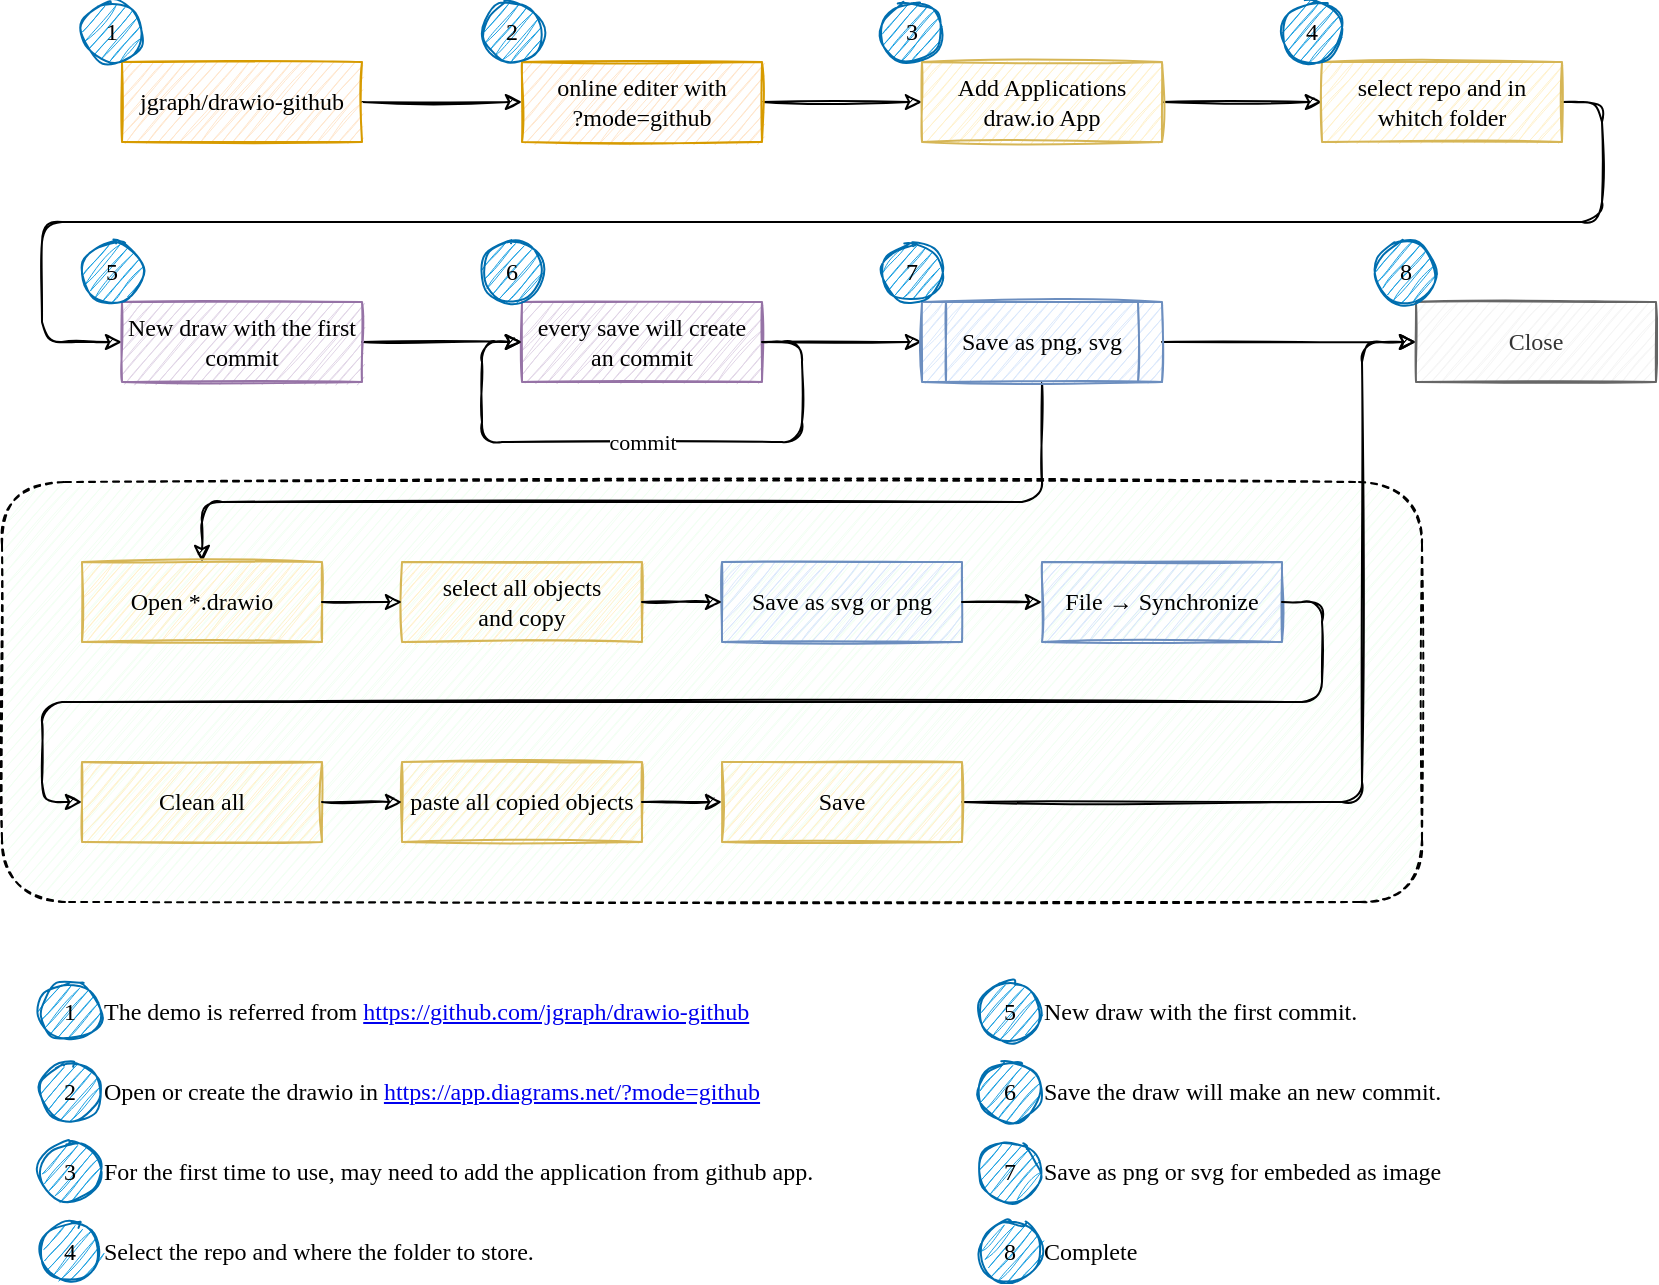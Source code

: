 <mxfile version="17.4.4" type="github">
  <diagram id="R-IjnhNuVru9fgC9JOxa" name="Page-1">
    <mxGraphModel dx="849" dy="582" grid="1" gridSize="10" guides="1" tooltips="1" connect="1" arrows="1" fold="1" page="1" pageScale="1" pageWidth="827" pageHeight="1169" math="0" shadow="0">
      <root>
        <mxCell id="0" />
        <mxCell id="1" parent="0" />
        <mxCell id="pmwA3W5pHVVC4JbhPpKt-11" value="" style="rounded=1;whiteSpace=wrap;html=1;sketch=1;fontFamily=粉圓體;fontSource=https%3A%2F%2Fgithub.com%2Fjustfont%2Fopen-huninn-font%2Fraw%2Fmaster%2Ffont%2Fjf-openhuninn-1.1.ttf;dashed=1;gradientColor=none;fillColor=#F2FFF3;" parent="1" vertex="1">
          <mxGeometry y="270" width="710" height="210" as="geometry" />
        </mxCell>
        <mxCell id="en7iREyRE5NKEDCPVNxK-1" value="" style="edgeStyle=orthogonalEdgeStyle;orthogonalLoop=1;jettySize=auto;html=1;fontFamily=粉圓體;fontSource=https%3A%2F%2Fgithub.com%2Fjustfont%2Fopen-huninn-font%2Fraw%2Fmaster%2Ffont%2Fjf-openhuninn-1.1.ttf;rounded=1;sketch=1;" parent="1" source="en7iREyRE5NKEDCPVNxK-2" target="en7iREyRE5NKEDCPVNxK-4" edge="1">
          <mxGeometry relative="1" as="geometry" />
        </mxCell>
        <UserObject label="jgraph/drawio-github" link="https://github.com/jgraph/drawio-github" id="en7iREyRE5NKEDCPVNxK-2">
          <mxCell style="rounded=0;whiteSpace=wrap;html=1;fontFamily=粉圓體;fontSource=https%3A%2F%2Fgithub.com%2Fjustfont%2Fopen-huninn-font%2Fraw%2Fmaster%2Ffont%2Fjf-openhuninn-1.1.ttf;fillColor=#ffe6cc;strokeColor=#d79b00;sketch=1;" parent="1" vertex="1">
            <mxGeometry x="60" y="60" width="120" height="40" as="geometry" />
          </mxCell>
        </UserObject>
        <mxCell id="en7iREyRE5NKEDCPVNxK-3" value="" style="edgeStyle=orthogonalEdgeStyle;orthogonalLoop=1;jettySize=auto;html=1;fontFamily=粉圓體;fontSource=https%3A%2F%2Fgithub.com%2Fjustfont%2Fopen-huninn-font%2Fraw%2Fmaster%2Ffont%2Fjf-openhuninn-1.1.ttf;rounded=1;sketch=1;" parent="1" source="en7iREyRE5NKEDCPVNxK-4" target="en7iREyRE5NKEDCPVNxK-6" edge="1">
          <mxGeometry relative="1" as="geometry" />
        </mxCell>
        <UserObject label="online editer with&lt;br&gt;?mode=github" link="https://app.diagrams.net/?mode=github" id="en7iREyRE5NKEDCPVNxK-4">
          <mxCell style="rounded=0;whiteSpace=wrap;html=1;fontFamily=粉圓體;fontSource=https%3A%2F%2Fgithub.com%2Fjustfont%2Fopen-huninn-font%2Fraw%2Fmaster%2Ffont%2Fjf-openhuninn-1.1.ttf;fillColor=#ffe6cc;strokeColor=#d79b00;sketch=1;" parent="1" vertex="1">
            <mxGeometry x="260" y="60" width="120" height="40" as="geometry" />
          </mxCell>
        </UserObject>
        <mxCell id="en7iREyRE5NKEDCPVNxK-5" style="edgeStyle=orthogonalEdgeStyle;rounded=0;orthogonalLoop=1;jettySize=auto;html=1;exitX=1;exitY=0.5;exitDx=0;exitDy=0;entryX=0;entryY=0.5;entryDx=0;entryDy=0;fontFamily=粉圓體;fontSource=https%3A%2F%2Fgithub.com%2Fjustfont%2Fopen-huninn-font%2Fraw%2Fmaster%2Ffont%2Fjf-openhuninn-1.1.ttf;fontColor=#000000;sketch=1;" parent="1" source="en7iREyRE5NKEDCPVNxK-6" target="en7iREyRE5NKEDCPVNxK-8" edge="1">
          <mxGeometry relative="1" as="geometry" />
        </mxCell>
        <UserObject label="Add Applications&lt;br&gt;draw.io App" link="https://github.com/settings/installations" id="en7iREyRE5NKEDCPVNxK-6">
          <mxCell style="rounded=0;whiteSpace=wrap;html=1;fontFamily=粉圓體;fontSource=https%3A%2F%2Fgithub.com%2Fjustfont%2Fopen-huninn-font%2Fraw%2Fmaster%2Ffont%2Fjf-openhuninn-1.1.ttf;fillColor=#fff2cc;strokeColor=#d6b656;sketch=1;" parent="1" vertex="1">
            <mxGeometry x="460" y="60" width="120" height="40" as="geometry" />
          </mxCell>
        </UserObject>
        <mxCell id="en7iREyRE5NKEDCPVNxK-7" style="edgeStyle=orthogonalEdgeStyle;rounded=1;orthogonalLoop=1;jettySize=auto;html=1;exitX=1;exitY=0.5;exitDx=0;exitDy=0;entryX=0;entryY=0.5;entryDx=0;entryDy=0;fontFamily=粉圓體;fontSource=https%3A%2F%2Fgithub.com%2Fjustfont%2Fopen-huninn-font%2Fraw%2Fmaster%2Ffont%2Fjf-openhuninn-1.1.ttf;fontColor=#000000;sketch=1;" parent="1" source="en7iREyRE5NKEDCPVNxK-8" target="en7iREyRE5NKEDCPVNxK-10" edge="1">
          <mxGeometry relative="1" as="geometry">
            <Array as="points">
              <mxPoint x="800" y="80" />
              <mxPoint x="800" y="140" />
              <mxPoint x="20" y="140" />
              <mxPoint x="20" y="200" />
            </Array>
          </mxGeometry>
        </mxCell>
        <UserObject label="select repo and in whitch folder" id="en7iREyRE5NKEDCPVNxK-8">
          <mxCell style="rounded=0;whiteSpace=wrap;html=1;fontFamily=粉圓體;fontSource=https%3A%2F%2Fgithub.com%2Fjustfont%2Fopen-huninn-font%2Fraw%2Fmaster%2Ffont%2Fjf-openhuninn-1.1.ttf;fillColor=#fff2cc;strokeColor=#d6b656;sketch=1;" parent="1" vertex="1">
            <mxGeometry x="660" y="60" width="120" height="40" as="geometry" />
          </mxCell>
        </UserObject>
        <mxCell id="en7iREyRE5NKEDCPVNxK-9" value="" style="edgeStyle=orthogonalEdgeStyle;rounded=1;orthogonalLoop=1;jettySize=auto;html=1;fontFamily=粉圓體;fontSource=https%3A%2F%2Fgithub.com%2Fjustfont%2Fopen-huninn-font%2Fraw%2Fmaster%2Ffont%2Fjf-openhuninn-1.1.ttf;sketch=1;" parent="1" source="en7iREyRE5NKEDCPVNxK-10" target="en7iREyRE5NKEDCPVNxK-12" edge="1">
          <mxGeometry relative="1" as="geometry" />
        </mxCell>
        <UserObject label="New draw with the first commit" id="en7iREyRE5NKEDCPVNxK-10">
          <mxCell style="rounded=0;whiteSpace=wrap;html=1;fontFamily=粉圓體;fontSource=https%3A%2F%2Fgithub.com%2Fjustfont%2Fopen-huninn-font%2Fraw%2Fmaster%2Ffont%2Fjf-openhuninn-1.1.ttf;fillColor=#e1d5e7;strokeColor=#9673a6;sketch=1;" parent="1" vertex="1">
            <mxGeometry x="60" y="180" width="120" height="40" as="geometry" />
          </mxCell>
        </UserObject>
        <mxCell id="en7iREyRE5NKEDCPVNxK-11" style="edgeStyle=orthogonalEdgeStyle;rounded=1;orthogonalLoop=1;jettySize=auto;html=1;exitX=1;exitY=0.5;exitDx=0;exitDy=0;entryX=0;entryY=0.5;entryDx=0;entryDy=0;fontFamily=粉圓體;fontSource=https%3A%2F%2Fgithub.com%2Fjustfont%2Fopen-huninn-font%2Fraw%2Fmaster%2Ffont%2Fjf-openhuninn-1.1.ttf;fontColor=#000000;sketch=1;" parent="1" source="en7iREyRE5NKEDCPVNxK-12" target="en7iREyRE5NKEDCPVNxK-38" edge="1">
          <mxGeometry relative="1" as="geometry" />
        </mxCell>
        <UserObject label="every save will create an commit" id="en7iREyRE5NKEDCPVNxK-12">
          <mxCell style="rounded=0;whiteSpace=wrap;html=1;fontFamily=粉圓體;fontSource=https%3A%2F%2Fgithub.com%2Fjustfont%2Fopen-huninn-font%2Fraw%2Fmaster%2Ffont%2Fjf-openhuninn-1.1.ttf;fillColor=#e1d5e7;strokeColor=#9673a6;sketch=1;" parent="1" vertex="1">
            <mxGeometry x="260" y="180" width="120" height="40" as="geometry" />
          </mxCell>
        </UserObject>
        <mxCell id="en7iREyRE5NKEDCPVNxK-13" style="edgeStyle=orthogonalEdgeStyle;rounded=1;orthogonalLoop=1;jettySize=auto;html=1;exitX=1;exitY=0.5;exitDx=0;exitDy=0;entryX=0;entryY=0.5;entryDx=0;entryDy=0;fontFamily=粉圓體;fontSource=https%3A%2F%2Fgithub.com%2Fjustfont%2Fopen-huninn-font%2Fraw%2Fmaster%2Ffont%2Fjf-openhuninn-1.1.ttf;sketch=1;" parent="1" source="en7iREyRE5NKEDCPVNxK-12" target="en7iREyRE5NKEDCPVNxK-12" edge="1">
          <mxGeometry relative="1" as="geometry">
            <Array as="points">
              <mxPoint x="400" y="200" />
              <mxPoint x="400" y="250" />
              <mxPoint x="240" y="250" />
              <mxPoint x="240" y="200" />
            </Array>
          </mxGeometry>
        </mxCell>
        <mxCell id="en7iREyRE5NKEDCPVNxK-14" value="commit" style="edgeLabel;html=1;align=center;verticalAlign=middle;resizable=0;points=[];fontFamily=粉圓體;fontSource=https%3A%2F%2Fgithub.com%2Fjustfont%2Fopen-huninn-font%2Fraw%2Fmaster%2Ffont%2Fjf-openhuninn-1.1.ttf;sketch=1;" parent="en7iREyRE5NKEDCPVNxK-13" vertex="1" connectable="0">
          <mxGeometry relative="1" as="geometry">
            <mxPoint as="offset" />
          </mxGeometry>
        </mxCell>
        <mxCell id="en7iREyRE5NKEDCPVNxK-16" value="&lt;font color=&quot;#000000&quot;&gt;1&lt;/font&gt;" style="ellipse;whiteSpace=wrap;html=1;aspect=fixed;fontFamily=粉圓體;fontSource=https%3A%2F%2Fgithub.com%2Fjustfont%2Fopen-huninn-font%2Fraw%2Fmaster%2Ffont%2Fjf-openhuninn-1.1.ttf;fillColor=#1ba1e2;strokeColor=#006EAF;fontColor=#ffffff;sketch=1;" parent="1" vertex="1">
          <mxGeometry x="40" y="30" width="30" height="30" as="geometry" />
        </mxCell>
        <mxCell id="en7iREyRE5NKEDCPVNxK-17" value="&lt;font color=&quot;#000000&quot;&gt;2&lt;/font&gt;" style="ellipse;whiteSpace=wrap;html=1;aspect=fixed;fontFamily=粉圓體;fontSource=https%3A%2F%2Fgithub.com%2Fjustfont%2Fopen-huninn-font%2Fraw%2Fmaster%2Ffont%2Fjf-openhuninn-1.1.ttf;fillColor=#1ba1e2;strokeColor=#006EAF;fontColor=#ffffff;sketch=1;" parent="1" vertex="1">
          <mxGeometry x="240" y="30" width="30" height="30" as="geometry" />
        </mxCell>
        <mxCell id="en7iREyRE5NKEDCPVNxK-18" value="&lt;font color=&quot;#000000&quot;&gt;3&lt;/font&gt;" style="ellipse;whiteSpace=wrap;html=1;aspect=fixed;fontFamily=粉圓體;fontSource=https%3A%2F%2Fgithub.com%2Fjustfont%2Fopen-huninn-font%2Fraw%2Fmaster%2Ffont%2Fjf-openhuninn-1.1.ttf;fillColor=#1ba1e2;strokeColor=#006EAF;fontColor=#ffffff;sketch=1;" parent="1" vertex="1">
          <mxGeometry x="440" y="30" width="30" height="30" as="geometry" />
        </mxCell>
        <mxCell id="en7iREyRE5NKEDCPVNxK-19" value="&lt;font color=&quot;#000000&quot;&gt;4&lt;/font&gt;" style="ellipse;whiteSpace=wrap;html=1;aspect=fixed;fontFamily=粉圓體;fontSource=https%3A%2F%2Fgithub.com%2Fjustfont%2Fopen-huninn-font%2Fraw%2Fmaster%2Ffont%2Fjf-openhuninn-1.1.ttf;fillColor=#1ba1e2;strokeColor=#006EAF;fontColor=#ffffff;sketch=1;" parent="1" vertex="1">
          <mxGeometry x="640" y="30" width="30" height="30" as="geometry" />
        </mxCell>
        <mxCell id="en7iREyRE5NKEDCPVNxK-20" value="&lt;font color=&quot;#000000&quot;&gt;5&lt;/font&gt;" style="ellipse;whiteSpace=wrap;html=1;aspect=fixed;fontFamily=粉圓體;fontSource=https%3A%2F%2Fgithub.com%2Fjustfont%2Fopen-huninn-font%2Fraw%2Fmaster%2Ffont%2Fjf-openhuninn-1.1.ttf;fillColor=#1ba1e2;strokeColor=#006EAF;fontColor=#ffffff;sketch=1;" parent="1" vertex="1">
          <mxGeometry x="40" y="150" width="30" height="30" as="geometry" />
        </mxCell>
        <mxCell id="en7iREyRE5NKEDCPVNxK-21" value="&lt;font color=&quot;#000000&quot;&gt;6&lt;/font&gt;" style="ellipse;whiteSpace=wrap;html=1;aspect=fixed;fontFamily=粉圓體;fontSource=https%3A%2F%2Fgithub.com%2Fjustfont%2Fopen-huninn-font%2Fraw%2Fmaster%2Ffont%2Fjf-openhuninn-1.1.ttf;fillColor=#1ba1e2;strokeColor=#006EAF;fontColor=#ffffff;sketch=1;" parent="1" vertex="1">
          <mxGeometry x="240" y="150" width="30" height="30" as="geometry" />
        </mxCell>
        <mxCell id="pmwA3W5pHVVC4JbhPpKt-7" style="edgeStyle=orthogonalEdgeStyle;rounded=1;sketch=1;orthogonalLoop=1;jettySize=auto;html=1;exitX=0.5;exitY=1;exitDx=0;exitDy=0;entryX=0.5;entryY=0;entryDx=0;entryDy=0;fontFamily=粉圓體;fontSource=https%3A%2F%2Fgithub.com%2Fjustfont%2Fopen-huninn-font%2Fraw%2Fmaster%2Ffont%2Fjf-openhuninn-1.1.ttf;" parent="1" source="en7iREyRE5NKEDCPVNxK-38" target="en7iREyRE5NKEDCPVNxK-45" edge="1">
          <mxGeometry relative="1" as="geometry">
            <Array as="points">
              <mxPoint x="520" y="280" />
              <mxPoint x="100" y="280" />
            </Array>
          </mxGeometry>
        </mxCell>
        <mxCell id="pmwA3W5pHVVC4JbhPpKt-10" style="edgeStyle=orthogonalEdgeStyle;rounded=1;sketch=1;orthogonalLoop=1;jettySize=auto;html=1;exitX=1;exitY=0.5;exitDx=0;exitDy=0;entryX=0;entryY=0.5;entryDx=0;entryDy=0;fontFamily=粉圓體;fontSource=https%3A%2F%2Fgithub.com%2Fjustfont%2Fopen-huninn-font%2Fraw%2Fmaster%2Ffont%2Fjf-openhuninn-1.1.ttf;" parent="1" source="en7iREyRE5NKEDCPVNxK-38" target="en7iREyRE5NKEDCPVNxK-15" edge="1">
          <mxGeometry relative="1" as="geometry" />
        </mxCell>
        <UserObject label="Save as png, svg" id="en7iREyRE5NKEDCPVNxK-38">
          <mxCell style="shape=process;whiteSpace=wrap;html=1;backgroundOutline=1;fontFamily=粉圓體;fontSize=12;fontColor=default;align=center;strokeColor=#6c8ebf;fillColor=#dae8fc;sketch=1;fontSource=https%3A%2F%2Fgithub.com%2Fjustfont%2Fopen-huninn-font%2Fraw%2Fmaster%2Ffont%2Fjf-openhuninn-1.1.ttf;" parent="1" vertex="1">
            <mxGeometry x="460" y="180" width="120" height="40" as="geometry" />
          </mxCell>
        </UserObject>
        <mxCell id="en7iREyRE5NKEDCPVNxK-39" value="&lt;font color=&quot;#000000&quot;&gt;7&lt;/font&gt;" style="ellipse;whiteSpace=wrap;html=1;aspect=fixed;fontFamily=粉圓體;fontSource=https%3A%2F%2Fgithub.com%2Fjustfont%2Fopen-huninn-font%2Fraw%2Fmaster%2Ffont%2Fjf-openhuninn-1.1.ttf;fillColor=#1ba1e2;strokeColor=#006EAF;fontColor=#ffffff;sketch=1;" parent="1" vertex="1">
          <mxGeometry x="440" y="150" width="30" height="30" as="geometry" />
        </mxCell>
        <mxCell id="pmwA3W5pHVVC4JbhPpKt-1" value="" style="group;fontFamily=粉圓體;fontSource=https%3A%2F%2Fgithub.com%2Fjustfont%2Fopen-huninn-font%2Fraw%2Fmaster%2Ffont%2Fjf-openhuninn-1.1.ttf;sketch=1;" parent="1" vertex="1" connectable="0">
          <mxGeometry x="19" y="520" width="790" height="150" as="geometry" />
        </mxCell>
        <mxCell id="en7iREyRE5NKEDCPVNxK-23" value="The demo is referred from &lt;a href=&quot;https://github.com/jgraph/drawio-github&quot;&gt;https://github.com/jgraph/drawio-github&lt;/a&gt;" style="text;html=1;strokeColor=none;fillColor=none;align=left;verticalAlign=middle;whiteSpace=wrap;rounded=0;fontFamily=粉圓體;fontSource=https%3A%2F%2Fgithub.com%2Fjustfont%2Fopen-huninn-font%2Fraw%2Fmaster%2Ffont%2Fjf-openhuninn-1.1.ttf;fontColor=#000000;sketch=1;" parent="pmwA3W5pHVVC4JbhPpKt-1" vertex="1">
          <mxGeometry x="30" width="400" height="30" as="geometry" />
        </mxCell>
        <mxCell id="en7iREyRE5NKEDCPVNxK-24" value="Open or create the drawio in&amp;nbsp;&lt;a href=&quot;https://app.diagrams.net/?mode=github&quot;&gt;https://app.diagrams.net/?mode=github&lt;/a&gt;" style="text;html=1;strokeColor=none;fillColor=none;align=left;verticalAlign=middle;whiteSpace=wrap;rounded=0;fontFamily=粉圓體;fontSource=https%3A%2F%2Fgithub.com%2Fjustfont%2Fopen-huninn-font%2Fraw%2Fmaster%2Ffont%2Fjf-openhuninn-1.1.ttf;fontColor=#000000;sketch=1;" parent="pmwA3W5pHVVC4JbhPpKt-1" vertex="1">
          <mxGeometry x="30" y="40" width="400" height="30" as="geometry" />
        </mxCell>
        <mxCell id="en7iREyRE5NKEDCPVNxK-25" value="&lt;font color=&quot;#000000&quot;&gt;1&lt;/font&gt;" style="ellipse;whiteSpace=wrap;html=1;aspect=fixed;fontFamily=粉圓體;fontSource=https%3A%2F%2Fgithub.com%2Fjustfont%2Fopen-huninn-font%2Fraw%2Fmaster%2Ffont%2Fjf-openhuninn-1.1.ttf;fillColor=#1ba1e2;strokeColor=#006EAF;fontColor=#ffffff;sketch=1;" parent="pmwA3W5pHVVC4JbhPpKt-1" vertex="1">
          <mxGeometry width="30" height="30" as="geometry" />
        </mxCell>
        <mxCell id="en7iREyRE5NKEDCPVNxK-26" value="&lt;font color=&quot;#000000&quot;&gt;2&lt;/font&gt;" style="ellipse;whiteSpace=wrap;html=1;aspect=fixed;fontFamily=粉圓體;fontSource=https%3A%2F%2Fgithub.com%2Fjustfont%2Fopen-huninn-font%2Fraw%2Fmaster%2Ffont%2Fjf-openhuninn-1.1.ttf;fillColor=#1ba1e2;strokeColor=#006EAF;fontColor=#ffffff;sketch=1;" parent="pmwA3W5pHVVC4JbhPpKt-1" vertex="1">
          <mxGeometry y="40" width="30" height="30" as="geometry" />
        </mxCell>
        <mxCell id="en7iREyRE5NKEDCPVNxK-27" value="For the first time to use, may need to add the application from github app." style="text;html=1;strokeColor=none;fillColor=none;align=left;verticalAlign=middle;whiteSpace=wrap;rounded=0;fontFamily=粉圓體;fontSource=https%3A%2F%2Fgithub.com%2Fjustfont%2Fopen-huninn-font%2Fraw%2Fmaster%2Ffont%2Fjf-openhuninn-1.1.ttf;fontColor=#000000;sketch=1;" parent="pmwA3W5pHVVC4JbhPpKt-1" vertex="1">
          <mxGeometry x="30" y="80" width="400" height="30" as="geometry" />
        </mxCell>
        <mxCell id="en7iREyRE5NKEDCPVNxK-28" value="&lt;font color=&quot;#000000&quot;&gt;3&lt;/font&gt;" style="ellipse;whiteSpace=wrap;html=1;aspect=fixed;fontFamily=粉圓體;fontSource=https%3A%2F%2Fgithub.com%2Fjustfont%2Fopen-huninn-font%2Fraw%2Fmaster%2Ffont%2Fjf-openhuninn-1.1.ttf;fillColor=#1ba1e2;strokeColor=#006EAF;fontColor=#ffffff;sketch=1;" parent="pmwA3W5pHVVC4JbhPpKt-1" vertex="1">
          <mxGeometry y="80" width="30" height="30" as="geometry" />
        </mxCell>
        <mxCell id="en7iREyRE5NKEDCPVNxK-29" value="Select the repo and where the folder to store." style="text;html=1;strokeColor=none;fillColor=none;align=left;verticalAlign=middle;whiteSpace=wrap;rounded=0;fontFamily=粉圓體;fontSource=https%3A%2F%2Fgithub.com%2Fjustfont%2Fopen-huninn-font%2Fraw%2Fmaster%2Ffont%2Fjf-openhuninn-1.1.ttf;fontColor=#000000;sketch=1;" parent="pmwA3W5pHVVC4JbhPpKt-1" vertex="1">
          <mxGeometry x="30" y="120" width="400" height="30" as="geometry" />
        </mxCell>
        <mxCell id="en7iREyRE5NKEDCPVNxK-30" value="&lt;font color=&quot;#000000&quot;&gt;4&lt;/font&gt;" style="ellipse;whiteSpace=wrap;html=1;aspect=fixed;fontFamily=粉圓體;fontSource=https%3A%2F%2Fgithub.com%2Fjustfont%2Fopen-huninn-font%2Fraw%2Fmaster%2Ffont%2Fjf-openhuninn-1.1.ttf;fillColor=#1ba1e2;strokeColor=#006EAF;fontColor=#ffffff;sketch=1;" parent="pmwA3W5pHVVC4JbhPpKt-1" vertex="1">
          <mxGeometry y="120" width="30" height="30" as="geometry" />
        </mxCell>
        <mxCell id="en7iREyRE5NKEDCPVNxK-31" value="New draw with the first commit." style="text;html=1;strokeColor=none;fillColor=none;align=left;verticalAlign=middle;whiteSpace=wrap;rounded=0;fontFamily=粉圓體;fontSource=https%3A%2F%2Fgithub.com%2Fjustfont%2Fopen-huninn-font%2Fraw%2Fmaster%2Ffont%2Fjf-openhuninn-1.1.ttf;fontColor=#000000;sketch=1;" parent="pmwA3W5pHVVC4JbhPpKt-1" vertex="1">
          <mxGeometry x="500" width="290" height="30" as="geometry" />
        </mxCell>
        <mxCell id="en7iREyRE5NKEDCPVNxK-32" value="&lt;font color=&quot;#000000&quot;&gt;5&lt;/font&gt;" style="ellipse;whiteSpace=wrap;html=1;aspect=fixed;fontFamily=粉圓體;fontSource=https%3A%2F%2Fgithub.com%2Fjustfont%2Fopen-huninn-font%2Fraw%2Fmaster%2Ffont%2Fjf-openhuninn-1.1.ttf;fillColor=#1ba1e2;strokeColor=#006EAF;fontColor=#ffffff;sketch=1;" parent="pmwA3W5pHVVC4JbhPpKt-1" vertex="1">
          <mxGeometry x="470" width="30" height="30" as="geometry" />
        </mxCell>
        <mxCell id="en7iREyRE5NKEDCPVNxK-33" value="Save the draw will make an new commit." style="text;html=1;strokeColor=none;fillColor=none;align=left;verticalAlign=middle;whiteSpace=wrap;rounded=0;fontFamily=粉圓體;fontSource=https%3A%2F%2Fgithub.com%2Fjustfont%2Fopen-huninn-font%2Fraw%2Fmaster%2Ffont%2Fjf-openhuninn-1.1.ttf;fontColor=#000000;sketch=1;" parent="pmwA3W5pHVVC4JbhPpKt-1" vertex="1">
          <mxGeometry x="500" y="40" width="290" height="30" as="geometry" />
        </mxCell>
        <mxCell id="en7iREyRE5NKEDCPVNxK-34" value="&lt;font color=&quot;#000000&quot;&gt;6&lt;/font&gt;" style="ellipse;whiteSpace=wrap;html=1;aspect=fixed;fontFamily=粉圓體;fontSource=https%3A%2F%2Fgithub.com%2Fjustfont%2Fopen-huninn-font%2Fraw%2Fmaster%2Ffont%2Fjf-openhuninn-1.1.ttf;fillColor=#1ba1e2;strokeColor=#006EAF;fontColor=#ffffff;sketch=1;" parent="pmwA3W5pHVVC4JbhPpKt-1" vertex="1">
          <mxGeometry x="470" y="40" width="30" height="30" as="geometry" />
        </mxCell>
        <mxCell id="en7iREyRE5NKEDCPVNxK-35" value="Save as png or svg for embeded as image" style="text;html=1;strokeColor=none;fillColor=none;align=left;verticalAlign=middle;whiteSpace=wrap;rounded=0;fontFamily=粉圓體;fontSource=https%3A%2F%2Fgithub.com%2Fjustfont%2Fopen-huninn-font%2Fraw%2Fmaster%2Ffont%2Fjf-openhuninn-1.1.ttf;fontColor=#000000;sketch=1;" parent="pmwA3W5pHVVC4JbhPpKt-1" vertex="1">
          <mxGeometry x="500" y="80" width="290" height="30" as="geometry" />
        </mxCell>
        <mxCell id="en7iREyRE5NKEDCPVNxK-36" value="&lt;font color=&quot;#000000&quot;&gt;7&lt;/font&gt;" style="ellipse;whiteSpace=wrap;html=1;aspect=fixed;fontFamily=粉圓體;fontSource=https%3A%2F%2Fgithub.com%2Fjustfont%2Fopen-huninn-font%2Fraw%2Fmaster%2Ffont%2Fjf-openhuninn-1.1.ttf;fillColor=#1ba1e2;strokeColor=#006EAF;fontColor=#ffffff;sketch=1;" parent="pmwA3W5pHVVC4JbhPpKt-1" vertex="1">
          <mxGeometry x="470" y="80" width="30" height="30" as="geometry" />
        </mxCell>
        <mxCell id="en7iREyRE5NKEDCPVNxK-40" value="Complete" style="text;html=1;strokeColor=none;fillColor=none;align=left;verticalAlign=middle;whiteSpace=wrap;rounded=0;fontFamily=粉圓體;fontSource=https%3A%2F%2Fgithub.com%2Fjustfont%2Fopen-huninn-font%2Fraw%2Fmaster%2Ffont%2Fjf-openhuninn-1.1.ttf;fontColor=#000000;sketch=1;" parent="pmwA3W5pHVVC4JbhPpKt-1" vertex="1">
          <mxGeometry x="500" y="120" width="290" height="30" as="geometry" />
        </mxCell>
        <mxCell id="en7iREyRE5NKEDCPVNxK-41" value="&lt;font color=&quot;#000000&quot;&gt;8&lt;/font&gt;" style="ellipse;whiteSpace=wrap;html=1;aspect=fixed;fontFamily=粉圓體;fontSource=https%3A%2F%2Fgithub.com%2Fjustfont%2Fopen-huninn-font%2Fraw%2Fmaster%2Ffont%2Fjf-openhuninn-1.1.ttf;fillColor=#1ba1e2;strokeColor=#006EAF;fontColor=#ffffff;sketch=1;" parent="pmwA3W5pHVVC4JbhPpKt-1" vertex="1">
          <mxGeometry x="470" y="120" width="30" height="30" as="geometry" />
        </mxCell>
        <UserObject label="Open *.drawio" id="en7iREyRE5NKEDCPVNxK-45">
          <mxCell style="rounded=0;whiteSpace=wrap;html=1;fontFamily=粉圓體;fontSource=https%3A%2F%2Fgithub.com%2Fjustfont%2Fopen-huninn-font%2Fraw%2Fmaster%2Ffont%2Fjf-openhuninn-1.1.ttf;fillColor=#fff2cc;strokeColor=#d6b656;sketch=1;container=0;" parent="1" vertex="1">
            <mxGeometry x="40" y="310" width="120" height="40" as="geometry" />
          </mxCell>
        </UserObject>
        <UserObject label="select all objects&lt;br&gt;and copy" id="en7iREyRE5NKEDCPVNxK-47">
          <mxCell style="rounded=0;whiteSpace=wrap;html=1;fontFamily=粉圓體;fontSource=https%3A%2F%2Fgithub.com%2Fjustfont%2Fopen-huninn-font%2Fraw%2Fmaster%2Ffont%2Fjf-openhuninn-1.1.ttf;fillColor=#fff2cc;strokeColor=#d6b656;sketch=1;container=0;" parent="1" vertex="1">
            <mxGeometry x="200" y="310" width="120" height="40" as="geometry" />
          </mxCell>
        </UserObject>
        <mxCell id="en7iREyRE5NKEDCPVNxK-44" value="" style="edgeStyle=orthogonalEdgeStyle;rounded=1;sketch=1;orthogonalLoop=1;jettySize=auto;html=1;fontFamily=粉圓體;fontSource=https%3A%2F%2Fgithub.com%2Fjustfont%2Fopen-huninn-font%2Fraw%2Fmaster%2Ffont%2Fjf-openhuninn-1.1.ttf;" parent="1" source="en7iREyRE5NKEDCPVNxK-45" target="en7iREyRE5NKEDCPVNxK-47" edge="1">
          <mxGeometry relative="1" as="geometry" />
        </mxCell>
        <UserObject label="Save as svg or png" id="en7iREyRE5NKEDCPVNxK-49">
          <mxCell style="rounded=0;whiteSpace=wrap;html=1;fontFamily=粉圓體;fontSource=https%3A%2F%2Fgithub.com%2Fjustfont%2Fopen-huninn-font%2Fraw%2Fmaster%2Ffont%2Fjf-openhuninn-1.1.ttf;fillColor=#dae8fc;strokeColor=#6c8ebf;sketch=1;container=0;" parent="1" vertex="1">
            <mxGeometry x="360" y="310" width="120" height="40" as="geometry" />
          </mxCell>
        </UserObject>
        <mxCell id="en7iREyRE5NKEDCPVNxK-46" value="" style="edgeStyle=orthogonalEdgeStyle;rounded=1;sketch=1;orthogonalLoop=1;jettySize=auto;html=1;fontFamily=粉圓體;fontSource=https%3A%2F%2Fgithub.com%2Fjustfont%2Fopen-huninn-font%2Fraw%2Fmaster%2Ffont%2Fjf-openhuninn-1.1.ttf;" parent="1" source="en7iREyRE5NKEDCPVNxK-47" target="en7iREyRE5NKEDCPVNxK-49" edge="1">
          <mxGeometry relative="1" as="geometry" />
        </mxCell>
        <UserObject label="File → Synchronize" id="en7iREyRE5NKEDCPVNxK-51">
          <mxCell style="rounded=0;whiteSpace=wrap;html=1;fontFamily=粉圓體;fontSource=https%3A%2F%2Fgithub.com%2Fjustfont%2Fopen-huninn-font%2Fraw%2Fmaster%2Ffont%2Fjf-openhuninn-1.1.ttf;fillColor=#dae8fc;strokeColor=#6c8ebf;sketch=1;container=0;" parent="1" vertex="1">
            <mxGeometry x="520" y="310" width="120" height="40" as="geometry" />
          </mxCell>
        </UserObject>
        <mxCell id="en7iREyRE5NKEDCPVNxK-48" value="" style="edgeStyle=orthogonalEdgeStyle;rounded=1;sketch=1;orthogonalLoop=1;jettySize=auto;html=1;fontFamily=粉圓體;fontSource=https%3A%2F%2Fgithub.com%2Fjustfont%2Fopen-huninn-font%2Fraw%2Fmaster%2Ffont%2Fjf-openhuninn-1.1.ttf;" parent="1" source="en7iREyRE5NKEDCPVNxK-49" target="en7iREyRE5NKEDCPVNxK-51" edge="1">
          <mxGeometry relative="1" as="geometry" />
        </mxCell>
        <UserObject label="Clean all" id="en7iREyRE5NKEDCPVNxK-53">
          <mxCell style="rounded=0;whiteSpace=wrap;html=1;fontFamily=粉圓體;fontSource=https%3A%2F%2Fgithub.com%2Fjustfont%2Fopen-huninn-font%2Fraw%2Fmaster%2Ffont%2Fjf-openhuninn-1.1.ttf;fillColor=#fff2cc;strokeColor=#d6b656;sketch=1;container=0;" parent="1" vertex="1">
            <mxGeometry x="40" y="410" width="120" height="40" as="geometry" />
          </mxCell>
        </UserObject>
        <mxCell id="en7iREyRE5NKEDCPVNxK-50" style="edgeStyle=orthogonalEdgeStyle;rounded=1;sketch=1;orthogonalLoop=1;jettySize=auto;html=1;exitX=1;exitY=0.5;exitDx=0;exitDy=0;entryX=0;entryY=0.5;entryDx=0;entryDy=0;fontFamily=粉圓體;fontSource=https%3A%2F%2Fgithub.com%2Fjustfont%2Fopen-huninn-font%2Fraw%2Fmaster%2Ffont%2Fjf-openhuninn-1.1.ttf;" parent="1" source="en7iREyRE5NKEDCPVNxK-51" target="en7iREyRE5NKEDCPVNxK-53" edge="1">
          <mxGeometry relative="1" as="geometry" />
        </mxCell>
        <UserObject label="paste all copied objects" id="en7iREyRE5NKEDCPVNxK-55">
          <mxCell style="rounded=0;whiteSpace=wrap;html=1;fontFamily=粉圓體;fontSource=https%3A%2F%2Fgithub.com%2Fjustfont%2Fopen-huninn-font%2Fraw%2Fmaster%2Ffont%2Fjf-openhuninn-1.1.ttf;fillColor=#fff2cc;strokeColor=#d6b656;sketch=1;container=0;" parent="1" vertex="1">
            <mxGeometry x="200" y="410" width="120" height="40" as="geometry" />
          </mxCell>
        </UserObject>
        <mxCell id="en7iREyRE5NKEDCPVNxK-52" value="" style="edgeStyle=orthogonalEdgeStyle;rounded=1;sketch=1;orthogonalLoop=1;jettySize=auto;html=1;fontFamily=粉圓體;fontSource=https%3A%2F%2Fgithub.com%2Fjustfont%2Fopen-huninn-font%2Fraw%2Fmaster%2Ffont%2Fjf-openhuninn-1.1.ttf;" parent="1" source="en7iREyRE5NKEDCPVNxK-53" target="en7iREyRE5NKEDCPVNxK-55" edge="1">
          <mxGeometry relative="1" as="geometry" />
        </mxCell>
        <mxCell id="pmwA3W5pHVVC4JbhPpKt-5" style="edgeStyle=orthogonalEdgeStyle;rounded=1;sketch=1;orthogonalLoop=1;jettySize=auto;html=1;exitX=1;exitY=0.5;exitDx=0;exitDy=0;entryX=0;entryY=0.5;entryDx=0;entryDy=0;fontFamily=粉圓體;fontSource=https%3A%2F%2Fgithub.com%2Fjustfont%2Fopen-huninn-font%2Fraw%2Fmaster%2Ffont%2Fjf-openhuninn-1.1.ttf;" parent="1" source="en7iREyRE5NKEDCPVNxK-57" target="en7iREyRE5NKEDCPVNxK-15" edge="1">
          <mxGeometry relative="1" as="geometry">
            <Array as="points">
              <mxPoint x="680" y="430" />
              <mxPoint x="680" y="200" />
            </Array>
          </mxGeometry>
        </mxCell>
        <UserObject label="Save" id="en7iREyRE5NKEDCPVNxK-57">
          <mxCell style="rounded=0;whiteSpace=wrap;html=1;fontFamily=粉圓體;fontSource=https%3A%2F%2Fgithub.com%2Fjustfont%2Fopen-huninn-font%2Fraw%2Fmaster%2Ffont%2Fjf-openhuninn-1.1.ttf;fillColor=#fff2cc;strokeColor=#d6b656;sketch=1;container=0;" parent="1" vertex="1">
            <mxGeometry x="360" y="410" width="120" height="40" as="geometry" />
          </mxCell>
        </UserObject>
        <mxCell id="en7iREyRE5NKEDCPVNxK-54" value="" style="edgeStyle=orthogonalEdgeStyle;rounded=1;sketch=1;orthogonalLoop=1;jettySize=auto;html=1;fontFamily=粉圓體;fontSource=https%3A%2F%2Fgithub.com%2Fjustfont%2Fopen-huninn-font%2Fraw%2Fmaster%2Ffont%2Fjf-openhuninn-1.1.ttf;" parent="1" source="en7iREyRE5NKEDCPVNxK-55" target="en7iREyRE5NKEDCPVNxK-57" edge="1">
          <mxGeometry relative="1" as="geometry" />
        </mxCell>
        <mxCell id="pmwA3W5pHVVC4JbhPpKt-8" value="" style="group" parent="1" vertex="1" connectable="0">
          <mxGeometry x="687" y="150" width="140" height="70" as="geometry" />
        </mxCell>
        <UserObject label="Close" id="en7iREyRE5NKEDCPVNxK-15">
          <mxCell style="rounded=0;whiteSpace=wrap;html=1;fontFamily=粉圓體;fontSource=https%3A%2F%2Fgithub.com%2Fjustfont%2Fopen-huninn-font%2Fraw%2Fmaster%2Ffont%2Fjf-openhuninn-1.1.ttf;fillColor=#f5f5f5;fontColor=#333333;strokeColor=#666666;sketch=1;" parent="pmwA3W5pHVVC4JbhPpKt-8" vertex="1">
            <mxGeometry x="20" y="30" width="120" height="40" as="geometry" />
          </mxCell>
        </UserObject>
        <mxCell id="en7iREyRE5NKEDCPVNxK-22" value="&lt;font color=&quot;#000000&quot;&gt;8&lt;/font&gt;" style="ellipse;whiteSpace=wrap;html=1;aspect=fixed;fontFamily=粉圓體;fontSource=https%3A%2F%2Fgithub.com%2Fjustfont%2Fopen-huninn-font%2Fraw%2Fmaster%2Ffont%2Fjf-openhuninn-1.1.ttf;fillColor=#1ba1e2;strokeColor=#006EAF;fontColor=#ffffff;sketch=1;" parent="pmwA3W5pHVVC4JbhPpKt-8" vertex="1">
          <mxGeometry width="30" height="30" as="geometry" />
        </mxCell>
      </root>
    </mxGraphModel>
  </diagram>
</mxfile>

